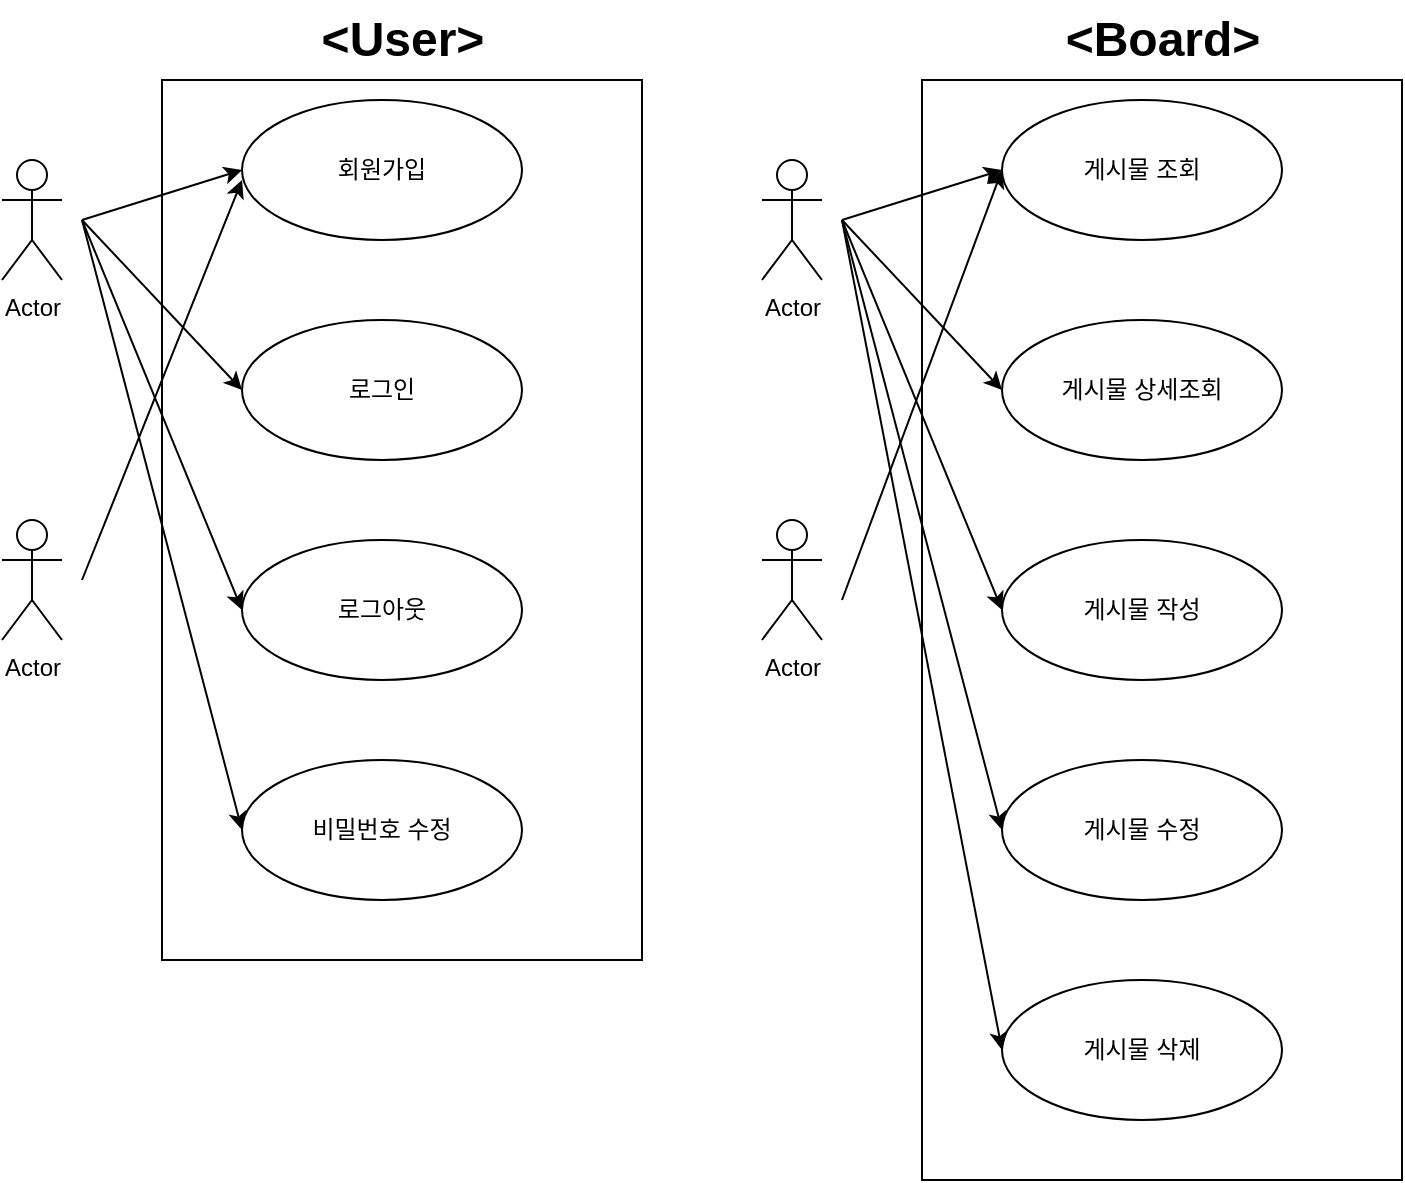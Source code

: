 <mxfile version="20.8.16" type="device"><diagram name="페이지-1" id="pHXFT6OOMSNDlbOydvCD"><mxGraphModel dx="1036" dy="614" grid="0" gridSize="10" guides="1" tooltips="1" connect="1" arrows="1" fold="1" page="1" pageScale="1" pageWidth="827" pageHeight="1169" math="0" shadow="0"><root><mxCell id="0"/><mxCell id="1" parent="0"/><mxCell id="d4n6-Igys-pD5Pls1hws-17" value="" style="rounded=0;whiteSpace=wrap;html=1;fillColor=none;" vertex="1" parent="1"><mxGeometry x="540" y="80" width="240" height="550" as="geometry"/></mxCell><mxCell id="d4n6-Igys-pD5Pls1hws-14" value="" style="rounded=0;whiteSpace=wrap;html=1;fillColor=none;" vertex="1" parent="1"><mxGeometry x="160" y="80" width="240" height="440" as="geometry"/></mxCell><mxCell id="d4n6-Igys-pD5Pls1hws-1" value="Actor" style="shape=umlActor;verticalLabelPosition=bottom;verticalAlign=top;html=1;" vertex="1" parent="1"><mxGeometry x="80" y="120" width="30" height="60" as="geometry"/></mxCell><mxCell id="d4n6-Igys-pD5Pls1hws-2" value="Actor" style="shape=umlActor;verticalLabelPosition=bottom;verticalAlign=top;html=1;" vertex="1" parent="1"><mxGeometry x="80" y="300" width="30" height="60" as="geometry"/></mxCell><mxCell id="d4n6-Igys-pD5Pls1hws-3" value="회원가입" style="ellipse;whiteSpace=wrap;html=1;" vertex="1" parent="1"><mxGeometry x="200" y="90" width="140" height="70" as="geometry"/></mxCell><mxCell id="d4n6-Igys-pD5Pls1hws-4" value="로그인" style="ellipse;whiteSpace=wrap;html=1;" vertex="1" parent="1"><mxGeometry x="200" y="200" width="140" height="70" as="geometry"/></mxCell><mxCell id="d4n6-Igys-pD5Pls1hws-5" value="로그아웃" style="ellipse;whiteSpace=wrap;html=1;" vertex="1" parent="1"><mxGeometry x="200" y="310" width="140" height="70" as="geometry"/></mxCell><mxCell id="d4n6-Igys-pD5Pls1hws-6" value="Actor" style="shape=umlActor;verticalLabelPosition=bottom;verticalAlign=top;html=1;" vertex="1" parent="1"><mxGeometry x="460" y="120" width="30" height="60" as="geometry"/></mxCell><mxCell id="d4n6-Igys-pD5Pls1hws-7" value="Actor" style="shape=umlActor;verticalLabelPosition=bottom;verticalAlign=top;html=1;" vertex="1" parent="1"><mxGeometry x="460" y="300" width="30" height="60" as="geometry"/></mxCell><mxCell id="d4n6-Igys-pD5Pls1hws-8" value="게시물 조회" style="ellipse;whiteSpace=wrap;html=1;" vertex="1" parent="1"><mxGeometry x="580" y="90" width="140" height="70" as="geometry"/></mxCell><mxCell id="d4n6-Igys-pD5Pls1hws-9" value="게시물 상세조회" style="ellipse;whiteSpace=wrap;html=1;" vertex="1" parent="1"><mxGeometry x="580" y="200" width="140" height="70" as="geometry"/></mxCell><mxCell id="d4n6-Igys-pD5Pls1hws-10" value="게시물 작성" style="ellipse;whiteSpace=wrap;html=1;" vertex="1" parent="1"><mxGeometry x="580" y="310" width="140" height="70" as="geometry"/></mxCell><mxCell id="d4n6-Igys-pD5Pls1hws-11" value="게시물 수정" style="ellipse;whiteSpace=wrap;html=1;" vertex="1" parent="1"><mxGeometry x="580" y="420" width="140" height="70" as="geometry"/></mxCell><mxCell id="d4n6-Igys-pD5Pls1hws-12" value="게시물 삭제" style="ellipse;whiteSpace=wrap;html=1;" vertex="1" parent="1"><mxGeometry x="580" y="530" width="140" height="70" as="geometry"/></mxCell><mxCell id="d4n6-Igys-pD5Pls1hws-13" value="비밀번호 수정" style="ellipse;whiteSpace=wrap;html=1;" vertex="1" parent="1"><mxGeometry x="200" y="420" width="140" height="70" as="geometry"/></mxCell><mxCell id="d4n6-Igys-pD5Pls1hws-24" value="" style="endArrow=classic;html=1;rounded=0;entryX=0;entryY=0.5;entryDx=0;entryDy=0;" edge="1" parent="1" target="d4n6-Igys-pD5Pls1hws-3"><mxGeometry width="50" height="50" relative="1" as="geometry"><mxPoint x="120" y="150" as="sourcePoint"/><mxPoint x="170" y="100" as="targetPoint"/></mxGeometry></mxCell><mxCell id="d4n6-Igys-pD5Pls1hws-25" value="" style="endArrow=classic;html=1;rounded=0;entryX=0;entryY=0.5;entryDx=0;entryDy=0;" edge="1" parent="1" target="d4n6-Igys-pD5Pls1hws-4"><mxGeometry width="50" height="50" relative="1" as="geometry"><mxPoint x="120" y="150" as="sourcePoint"/><mxPoint x="210" y="135" as="targetPoint"/></mxGeometry></mxCell><mxCell id="d4n6-Igys-pD5Pls1hws-26" value="" style="endArrow=classic;html=1;rounded=0;entryX=0;entryY=0.5;entryDx=0;entryDy=0;" edge="1" parent="1" target="d4n6-Igys-pD5Pls1hws-5"><mxGeometry width="50" height="50" relative="1" as="geometry"><mxPoint x="120" y="150" as="sourcePoint"/><mxPoint x="210" y="245" as="targetPoint"/></mxGeometry></mxCell><mxCell id="d4n6-Igys-pD5Pls1hws-27" value="" style="endArrow=classic;html=1;rounded=0;entryX=0;entryY=0.5;entryDx=0;entryDy=0;" edge="1" parent="1"><mxGeometry width="50" height="50" relative="1" as="geometry"><mxPoint x="120" y="150" as="sourcePoint"/><mxPoint x="200" y="455" as="targetPoint"/></mxGeometry></mxCell><mxCell id="d4n6-Igys-pD5Pls1hws-28" value="" style="endArrow=classic;html=1;rounded=0;" edge="1" parent="1"><mxGeometry width="50" height="50" relative="1" as="geometry"><mxPoint x="120" y="330" as="sourcePoint"/><mxPoint x="200" y="130" as="targetPoint"/></mxGeometry></mxCell><mxCell id="d4n6-Igys-pD5Pls1hws-29" value="" style="endArrow=classic;html=1;rounded=0;entryX=0;entryY=0.5;entryDx=0;entryDy=0;" edge="1" parent="1" target="d4n6-Igys-pD5Pls1hws-8"><mxGeometry width="50" height="50" relative="1" as="geometry"><mxPoint x="500" y="150" as="sourcePoint"/><mxPoint x="570" y="125" as="targetPoint"/></mxGeometry></mxCell><mxCell id="d4n6-Igys-pD5Pls1hws-30" value="" style="endArrow=classic;html=1;rounded=0;entryX=0;entryY=0.5;entryDx=0;entryDy=0;" edge="1" parent="1" target="d4n6-Igys-pD5Pls1hws-9"><mxGeometry width="50" height="50" relative="1" as="geometry"><mxPoint x="500" y="150" as="sourcePoint"/><mxPoint x="570" y="230" as="targetPoint"/></mxGeometry></mxCell><mxCell id="d4n6-Igys-pD5Pls1hws-31" value="" style="endArrow=classic;html=1;rounded=0;entryX=0;entryY=0.5;entryDx=0;entryDy=0;" edge="1" parent="1" target="d4n6-Igys-pD5Pls1hws-10"><mxGeometry width="50" height="50" relative="1" as="geometry"><mxPoint x="500" y="150" as="sourcePoint"/><mxPoint x="570" y="345" as="targetPoint"/></mxGeometry></mxCell><mxCell id="d4n6-Igys-pD5Pls1hws-32" value="" style="endArrow=classic;html=1;rounded=0;entryX=0;entryY=0.5;entryDx=0;entryDy=0;" edge="1" parent="1"><mxGeometry width="50" height="50" relative="1" as="geometry"><mxPoint x="500" y="150" as="sourcePoint"/><mxPoint x="580" y="455" as="targetPoint"/></mxGeometry></mxCell><mxCell id="d4n6-Igys-pD5Pls1hws-33" value="" style="endArrow=classic;html=1;rounded=0;entryX=0;entryY=0.5;entryDx=0;entryDy=0;" edge="1" parent="1"><mxGeometry width="50" height="50" relative="1" as="geometry"><mxPoint x="500" y="150" as="sourcePoint"/><mxPoint x="580" y="565" as="targetPoint"/></mxGeometry></mxCell><mxCell id="d4n6-Igys-pD5Pls1hws-34" value="" style="endArrow=classic;html=1;rounded=0;entryX=0;entryY=0.5;entryDx=0;entryDy=0;" edge="1" parent="1" target="d4n6-Igys-pD5Pls1hws-8"><mxGeometry width="50" height="50" relative="1" as="geometry"><mxPoint x="500" y="340" as="sourcePoint"/><mxPoint x="550" y="290" as="targetPoint"/></mxGeometry></mxCell><mxCell id="d4n6-Igys-pD5Pls1hws-35" value="&amp;lt;User&amp;gt;" style="text;strokeColor=none;fillColor=none;html=1;fontSize=24;fontStyle=1;verticalAlign=middle;align=center;" vertex="1" parent="1"><mxGeometry x="230" y="40" width="100" height="40" as="geometry"/></mxCell><mxCell id="d4n6-Igys-pD5Pls1hws-36" value="&amp;lt;Board&amp;gt;" style="text;strokeColor=none;fillColor=none;html=1;fontSize=24;fontStyle=1;verticalAlign=middle;align=center;" vertex="1" parent="1"><mxGeometry x="610" y="40" width="100" height="40" as="geometry"/></mxCell></root></mxGraphModel></diagram></mxfile>